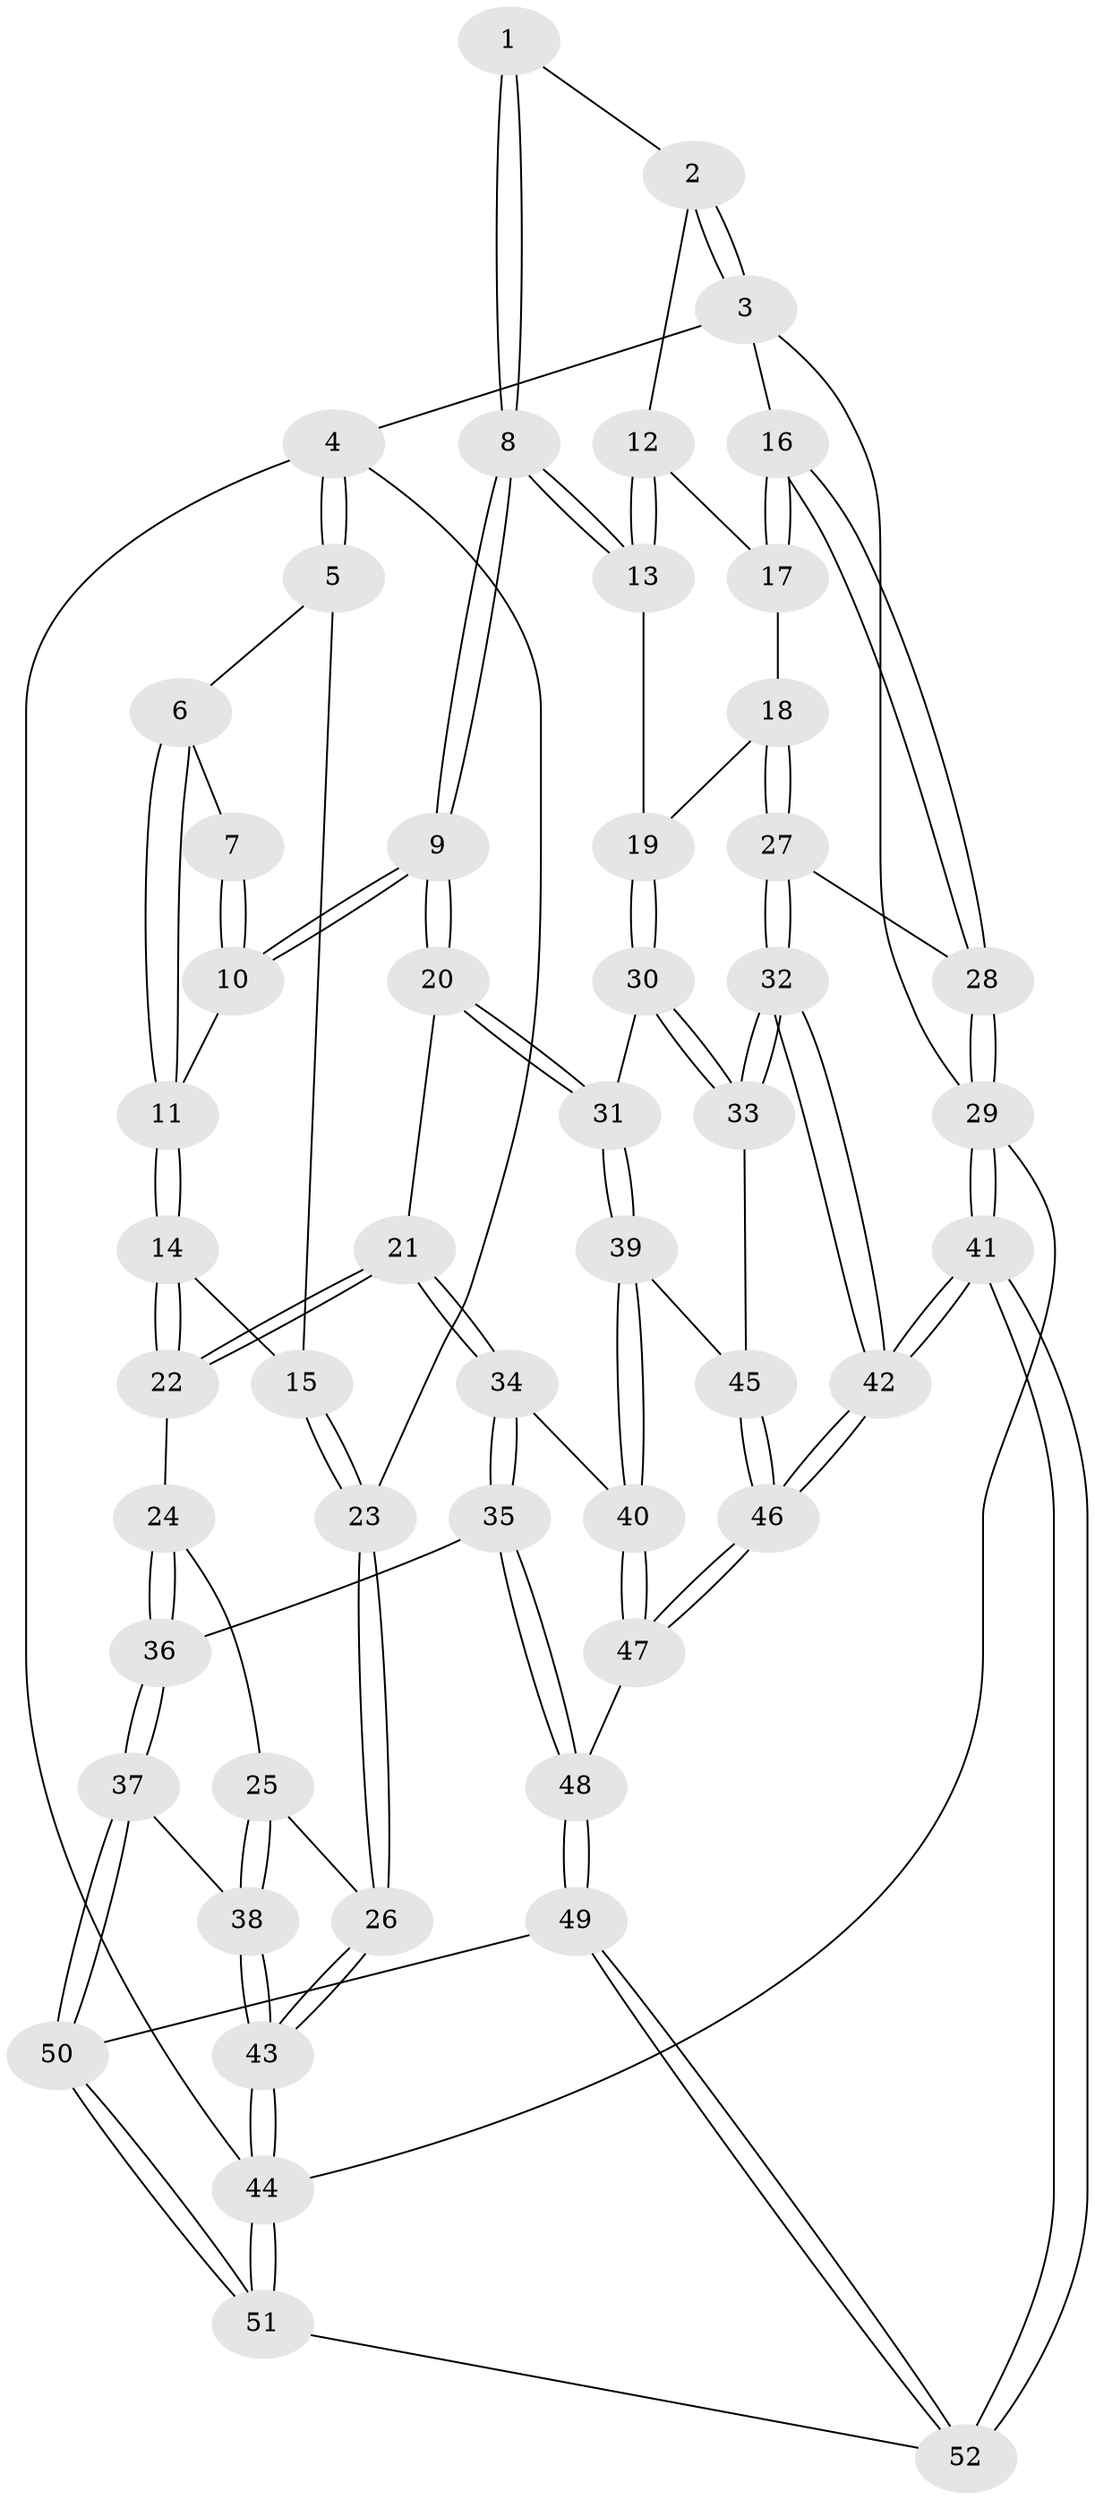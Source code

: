 // coarse degree distribution, {3: 0.13333333333333333, 5: 0.4, 6: 0.2, 4: 0.26666666666666666}
// Generated by graph-tools (version 1.1) at 2025/24/03/03/25 07:24:34]
// undirected, 52 vertices, 127 edges
graph export_dot {
graph [start="1"]
  node [color=gray90,style=filled];
  1 [pos="+0.4026111842012368+0"];
  2 [pos="+0.7055115339801038+0"];
  3 [pos="+1+0"];
  4 [pos="+0+0"];
  5 [pos="+0+0"];
  6 [pos="+0+0"];
  7 [pos="+0.3971641974283614+0"];
  8 [pos="+0.6114408375232939+0.36534138963990515"];
  9 [pos="+0.5344161947804493+0.4093204305688529"];
  10 [pos="+0.3559154427139973+0.16794265014498846"];
  11 [pos="+0.20568965264414085+0.26444827552556965"];
  12 [pos="+0.6824904168505825+0.2318673788173317"];
  13 [pos="+0.6242819927260785+0.35884286954600014"];
  14 [pos="+0.17412549813301062+0.31789425275720234"];
  15 [pos="+0.11304502694785971+0.3115639040008871"];
  16 [pos="+1+0.16127417699576932"];
  17 [pos="+0.8257948879513068+0.2573174758538372"];
  18 [pos="+0.8940066799083521+0.4278412127203377"];
  19 [pos="+0.7847079154489568+0.4378482172706721"];
  20 [pos="+0.5342843670651571+0.40954411565014665"];
  21 [pos="+0.4832939639957258+0.44860904748973707"];
  22 [pos="+0.22277124256204742+0.42696422293608455"];
  23 [pos="+0+0.40659913974537937"];
  24 [pos="+0.20187182490945646+0.4705203094237072"];
  25 [pos="+0.05478693209901298+0.5349790041001578"];
  26 [pos="+0+0.5442550764193798"];
  27 [pos="+0.9630117347801136+0.43339560366344765"];
  28 [pos="+1+0.3635406807346609"];
  29 [pos="+1+1"];
  30 [pos="+0.7745330561558205+0.6325834278343668"];
  31 [pos="+0.6232171090400793+0.5589382713790582"];
  32 [pos="+0.852798082932644+0.7170940289656914"];
  33 [pos="+0.7857857122509695+0.6560226330528471"];
  34 [pos="+0.45875247036815364+0.5283114405488537"];
  35 [pos="+0.3504765094482933+0.687968992552222"];
  36 [pos="+0.25849861955091813+0.714418205270543"];
  37 [pos="+0.24485800164250607+0.7290340009099793"];
  38 [pos="+0.19798459624557424+0.7396845632735559"];
  39 [pos="+0.6127298082324488+0.6891820008169033"];
  40 [pos="+0.5691641295246194+0.7186122289638295"];
  41 [pos="+1+1"];
  42 [pos="+0.9987459360787785+1"];
  43 [pos="+0+0.9784535635077554"];
  44 [pos="+0+1"];
  45 [pos="+0.6336322010277458+0.6919187341923008"];
  46 [pos="+0.7707482269255993+0.874885631041893"];
  47 [pos="+0.5513988307867929+0.7542230585831006"];
  48 [pos="+0.4997792739599852+0.7888176403563113"];
  49 [pos="+0.4860255686305031+0.9957433258503902"];
  50 [pos="+0.27906536184703506+0.8122183198714316"];
  51 [pos="+0.19193268568188582+1"];
  52 [pos="+0.5045734690579594+1"];
  1 -- 2;
  1 -- 8;
  1 -- 8;
  2 -- 3;
  2 -- 3;
  2 -- 12;
  3 -- 4;
  3 -- 16;
  3 -- 29;
  4 -- 5;
  4 -- 5;
  4 -- 23;
  4 -- 44;
  5 -- 6;
  5 -- 15;
  6 -- 7;
  6 -- 11;
  6 -- 11;
  7 -- 10;
  7 -- 10;
  8 -- 9;
  8 -- 9;
  8 -- 13;
  8 -- 13;
  9 -- 10;
  9 -- 10;
  9 -- 20;
  9 -- 20;
  10 -- 11;
  11 -- 14;
  11 -- 14;
  12 -- 13;
  12 -- 13;
  12 -- 17;
  13 -- 19;
  14 -- 15;
  14 -- 22;
  14 -- 22;
  15 -- 23;
  15 -- 23;
  16 -- 17;
  16 -- 17;
  16 -- 28;
  16 -- 28;
  17 -- 18;
  18 -- 19;
  18 -- 27;
  18 -- 27;
  19 -- 30;
  19 -- 30;
  20 -- 21;
  20 -- 31;
  20 -- 31;
  21 -- 22;
  21 -- 22;
  21 -- 34;
  21 -- 34;
  22 -- 24;
  23 -- 26;
  23 -- 26;
  24 -- 25;
  24 -- 36;
  24 -- 36;
  25 -- 26;
  25 -- 38;
  25 -- 38;
  26 -- 43;
  26 -- 43;
  27 -- 28;
  27 -- 32;
  27 -- 32;
  28 -- 29;
  28 -- 29;
  29 -- 41;
  29 -- 41;
  29 -- 44;
  30 -- 31;
  30 -- 33;
  30 -- 33;
  31 -- 39;
  31 -- 39;
  32 -- 33;
  32 -- 33;
  32 -- 42;
  32 -- 42;
  33 -- 45;
  34 -- 35;
  34 -- 35;
  34 -- 40;
  35 -- 36;
  35 -- 48;
  35 -- 48;
  36 -- 37;
  36 -- 37;
  37 -- 38;
  37 -- 50;
  37 -- 50;
  38 -- 43;
  38 -- 43;
  39 -- 40;
  39 -- 40;
  39 -- 45;
  40 -- 47;
  40 -- 47;
  41 -- 42;
  41 -- 42;
  41 -- 52;
  41 -- 52;
  42 -- 46;
  42 -- 46;
  43 -- 44;
  43 -- 44;
  44 -- 51;
  44 -- 51;
  45 -- 46;
  45 -- 46;
  46 -- 47;
  46 -- 47;
  47 -- 48;
  48 -- 49;
  48 -- 49;
  49 -- 50;
  49 -- 52;
  49 -- 52;
  50 -- 51;
  50 -- 51;
  51 -- 52;
}
